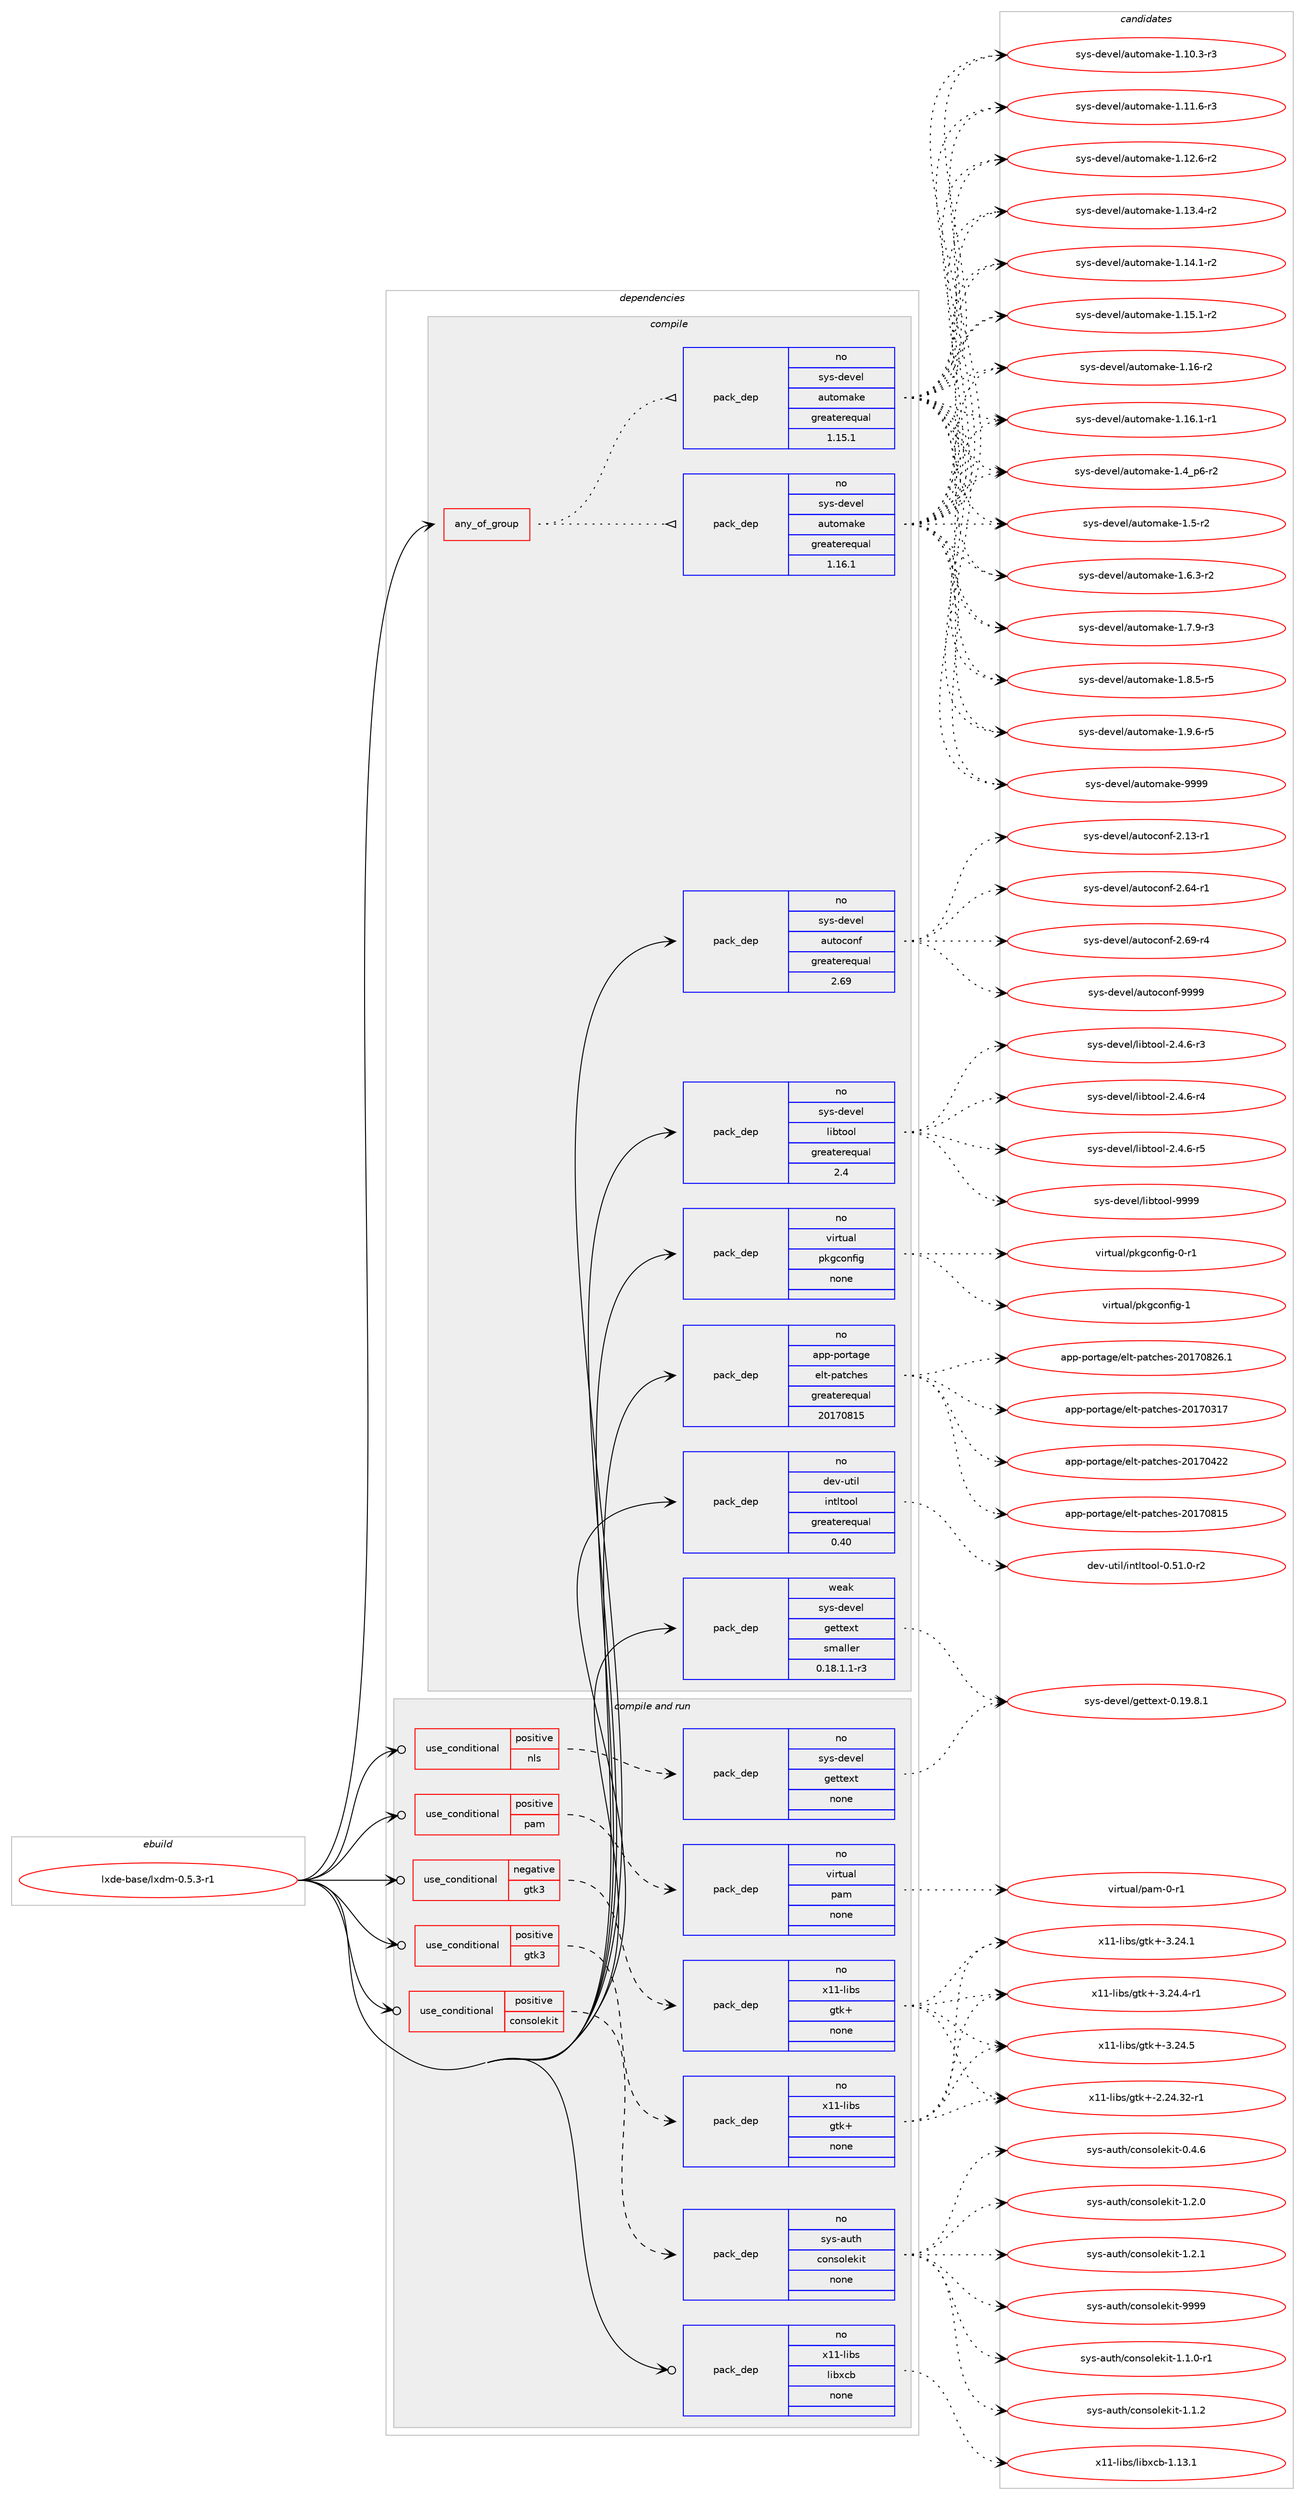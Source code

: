 digraph prolog {

# *************
# Graph options
# *************

newrank=true;
concentrate=true;
compound=true;
graph [rankdir=LR,fontname=Helvetica,fontsize=10,ranksep=1.5];#, ranksep=2.5, nodesep=0.2];
edge  [arrowhead=vee];
node  [fontname=Helvetica,fontsize=10];

# **********
# The ebuild
# **********

subgraph cluster_leftcol {
color=gray;
rank=same;
label=<<i>ebuild</i>>;
id [label="lxde-base/lxdm-0.5.3-r1", color=red, width=4, href="../lxde-base/lxdm-0.5.3-r1.svg"];
}

# ****************
# The dependencies
# ****************

subgraph cluster_midcol {
color=gray;
label=<<i>dependencies</i>>;
subgraph cluster_compile {
fillcolor="#eeeeee";
style=filled;
label=<<i>compile</i>>;
subgraph any24380 {
dependency1592576 [label=<<TABLE BORDER="0" CELLBORDER="1" CELLSPACING="0" CELLPADDING="4"><TR><TD CELLPADDING="10">any_of_group</TD></TR></TABLE>>, shape=none, color=red];subgraph pack1137357 {
dependency1592577 [label=<<TABLE BORDER="0" CELLBORDER="1" CELLSPACING="0" CELLPADDING="4" WIDTH="220"><TR><TD ROWSPAN="6" CELLPADDING="30">pack_dep</TD></TR><TR><TD WIDTH="110">no</TD></TR><TR><TD>sys-devel</TD></TR><TR><TD>automake</TD></TR><TR><TD>greaterequal</TD></TR><TR><TD>1.16.1</TD></TR></TABLE>>, shape=none, color=blue];
}
dependency1592576:e -> dependency1592577:w [weight=20,style="dotted",arrowhead="oinv"];
subgraph pack1137358 {
dependency1592578 [label=<<TABLE BORDER="0" CELLBORDER="1" CELLSPACING="0" CELLPADDING="4" WIDTH="220"><TR><TD ROWSPAN="6" CELLPADDING="30">pack_dep</TD></TR><TR><TD WIDTH="110">no</TD></TR><TR><TD>sys-devel</TD></TR><TR><TD>automake</TD></TR><TR><TD>greaterequal</TD></TR><TR><TD>1.15.1</TD></TR></TABLE>>, shape=none, color=blue];
}
dependency1592576:e -> dependency1592578:w [weight=20,style="dotted",arrowhead="oinv"];
}
id:e -> dependency1592576:w [weight=20,style="solid",arrowhead="vee"];
subgraph pack1137359 {
dependency1592579 [label=<<TABLE BORDER="0" CELLBORDER="1" CELLSPACING="0" CELLPADDING="4" WIDTH="220"><TR><TD ROWSPAN="6" CELLPADDING="30">pack_dep</TD></TR><TR><TD WIDTH="110">no</TD></TR><TR><TD>app-portage</TD></TR><TR><TD>elt-patches</TD></TR><TR><TD>greaterequal</TD></TR><TR><TD>20170815</TD></TR></TABLE>>, shape=none, color=blue];
}
id:e -> dependency1592579:w [weight=20,style="solid",arrowhead="vee"];
subgraph pack1137360 {
dependency1592580 [label=<<TABLE BORDER="0" CELLBORDER="1" CELLSPACING="0" CELLPADDING="4" WIDTH="220"><TR><TD ROWSPAN="6" CELLPADDING="30">pack_dep</TD></TR><TR><TD WIDTH="110">no</TD></TR><TR><TD>dev-util</TD></TR><TR><TD>intltool</TD></TR><TR><TD>greaterequal</TD></TR><TR><TD>0.40</TD></TR></TABLE>>, shape=none, color=blue];
}
id:e -> dependency1592580:w [weight=20,style="solid",arrowhead="vee"];
subgraph pack1137361 {
dependency1592581 [label=<<TABLE BORDER="0" CELLBORDER="1" CELLSPACING="0" CELLPADDING="4" WIDTH="220"><TR><TD ROWSPAN="6" CELLPADDING="30">pack_dep</TD></TR><TR><TD WIDTH="110">no</TD></TR><TR><TD>sys-devel</TD></TR><TR><TD>autoconf</TD></TR><TR><TD>greaterequal</TD></TR><TR><TD>2.69</TD></TR></TABLE>>, shape=none, color=blue];
}
id:e -> dependency1592581:w [weight=20,style="solid",arrowhead="vee"];
subgraph pack1137362 {
dependency1592582 [label=<<TABLE BORDER="0" CELLBORDER="1" CELLSPACING="0" CELLPADDING="4" WIDTH="220"><TR><TD ROWSPAN="6" CELLPADDING="30">pack_dep</TD></TR><TR><TD WIDTH="110">no</TD></TR><TR><TD>sys-devel</TD></TR><TR><TD>libtool</TD></TR><TR><TD>greaterequal</TD></TR><TR><TD>2.4</TD></TR></TABLE>>, shape=none, color=blue];
}
id:e -> dependency1592582:w [weight=20,style="solid",arrowhead="vee"];
subgraph pack1137363 {
dependency1592583 [label=<<TABLE BORDER="0" CELLBORDER="1" CELLSPACING="0" CELLPADDING="4" WIDTH="220"><TR><TD ROWSPAN="6" CELLPADDING="30">pack_dep</TD></TR><TR><TD WIDTH="110">no</TD></TR><TR><TD>virtual</TD></TR><TR><TD>pkgconfig</TD></TR><TR><TD>none</TD></TR><TR><TD></TD></TR></TABLE>>, shape=none, color=blue];
}
id:e -> dependency1592583:w [weight=20,style="solid",arrowhead="vee"];
subgraph pack1137364 {
dependency1592584 [label=<<TABLE BORDER="0" CELLBORDER="1" CELLSPACING="0" CELLPADDING="4" WIDTH="220"><TR><TD ROWSPAN="6" CELLPADDING="30">pack_dep</TD></TR><TR><TD WIDTH="110">weak</TD></TR><TR><TD>sys-devel</TD></TR><TR><TD>gettext</TD></TR><TR><TD>smaller</TD></TR><TR><TD>0.18.1.1-r3</TD></TR></TABLE>>, shape=none, color=blue];
}
id:e -> dependency1592584:w [weight=20,style="solid",arrowhead="vee"];
}
subgraph cluster_compileandrun {
fillcolor="#eeeeee";
style=filled;
label=<<i>compile and run</i>>;
subgraph cond430195 {
dependency1592585 [label=<<TABLE BORDER="0" CELLBORDER="1" CELLSPACING="0" CELLPADDING="4"><TR><TD ROWSPAN="3" CELLPADDING="10">use_conditional</TD></TR><TR><TD>negative</TD></TR><TR><TD>gtk3</TD></TR></TABLE>>, shape=none, color=red];
subgraph pack1137365 {
dependency1592586 [label=<<TABLE BORDER="0" CELLBORDER="1" CELLSPACING="0" CELLPADDING="4" WIDTH="220"><TR><TD ROWSPAN="6" CELLPADDING="30">pack_dep</TD></TR><TR><TD WIDTH="110">no</TD></TR><TR><TD>x11-libs</TD></TR><TR><TD>gtk+</TD></TR><TR><TD>none</TD></TR><TR><TD></TD></TR></TABLE>>, shape=none, color=blue];
}
dependency1592585:e -> dependency1592586:w [weight=20,style="dashed",arrowhead="vee"];
}
id:e -> dependency1592585:w [weight=20,style="solid",arrowhead="odotvee"];
subgraph cond430196 {
dependency1592587 [label=<<TABLE BORDER="0" CELLBORDER="1" CELLSPACING="0" CELLPADDING="4"><TR><TD ROWSPAN="3" CELLPADDING="10">use_conditional</TD></TR><TR><TD>positive</TD></TR><TR><TD>consolekit</TD></TR></TABLE>>, shape=none, color=red];
subgraph pack1137366 {
dependency1592588 [label=<<TABLE BORDER="0" CELLBORDER="1" CELLSPACING="0" CELLPADDING="4" WIDTH="220"><TR><TD ROWSPAN="6" CELLPADDING="30">pack_dep</TD></TR><TR><TD WIDTH="110">no</TD></TR><TR><TD>sys-auth</TD></TR><TR><TD>consolekit</TD></TR><TR><TD>none</TD></TR><TR><TD></TD></TR></TABLE>>, shape=none, color=blue];
}
dependency1592587:e -> dependency1592588:w [weight=20,style="dashed",arrowhead="vee"];
}
id:e -> dependency1592587:w [weight=20,style="solid",arrowhead="odotvee"];
subgraph cond430197 {
dependency1592589 [label=<<TABLE BORDER="0" CELLBORDER="1" CELLSPACING="0" CELLPADDING="4"><TR><TD ROWSPAN="3" CELLPADDING="10">use_conditional</TD></TR><TR><TD>positive</TD></TR><TR><TD>gtk3</TD></TR></TABLE>>, shape=none, color=red];
subgraph pack1137367 {
dependency1592590 [label=<<TABLE BORDER="0" CELLBORDER="1" CELLSPACING="0" CELLPADDING="4" WIDTH="220"><TR><TD ROWSPAN="6" CELLPADDING="30">pack_dep</TD></TR><TR><TD WIDTH="110">no</TD></TR><TR><TD>x11-libs</TD></TR><TR><TD>gtk+</TD></TR><TR><TD>none</TD></TR><TR><TD></TD></TR></TABLE>>, shape=none, color=blue];
}
dependency1592589:e -> dependency1592590:w [weight=20,style="dashed",arrowhead="vee"];
}
id:e -> dependency1592589:w [weight=20,style="solid",arrowhead="odotvee"];
subgraph cond430198 {
dependency1592591 [label=<<TABLE BORDER="0" CELLBORDER="1" CELLSPACING="0" CELLPADDING="4"><TR><TD ROWSPAN="3" CELLPADDING="10">use_conditional</TD></TR><TR><TD>positive</TD></TR><TR><TD>nls</TD></TR></TABLE>>, shape=none, color=red];
subgraph pack1137368 {
dependency1592592 [label=<<TABLE BORDER="0" CELLBORDER="1" CELLSPACING="0" CELLPADDING="4" WIDTH="220"><TR><TD ROWSPAN="6" CELLPADDING="30">pack_dep</TD></TR><TR><TD WIDTH="110">no</TD></TR><TR><TD>sys-devel</TD></TR><TR><TD>gettext</TD></TR><TR><TD>none</TD></TR><TR><TD></TD></TR></TABLE>>, shape=none, color=blue];
}
dependency1592591:e -> dependency1592592:w [weight=20,style="dashed",arrowhead="vee"];
}
id:e -> dependency1592591:w [weight=20,style="solid",arrowhead="odotvee"];
subgraph cond430199 {
dependency1592593 [label=<<TABLE BORDER="0" CELLBORDER="1" CELLSPACING="0" CELLPADDING="4"><TR><TD ROWSPAN="3" CELLPADDING="10">use_conditional</TD></TR><TR><TD>positive</TD></TR><TR><TD>pam</TD></TR></TABLE>>, shape=none, color=red];
subgraph pack1137369 {
dependency1592594 [label=<<TABLE BORDER="0" CELLBORDER="1" CELLSPACING="0" CELLPADDING="4" WIDTH="220"><TR><TD ROWSPAN="6" CELLPADDING="30">pack_dep</TD></TR><TR><TD WIDTH="110">no</TD></TR><TR><TD>virtual</TD></TR><TR><TD>pam</TD></TR><TR><TD>none</TD></TR><TR><TD></TD></TR></TABLE>>, shape=none, color=blue];
}
dependency1592593:e -> dependency1592594:w [weight=20,style="dashed",arrowhead="vee"];
}
id:e -> dependency1592593:w [weight=20,style="solid",arrowhead="odotvee"];
subgraph pack1137370 {
dependency1592595 [label=<<TABLE BORDER="0" CELLBORDER="1" CELLSPACING="0" CELLPADDING="4" WIDTH="220"><TR><TD ROWSPAN="6" CELLPADDING="30">pack_dep</TD></TR><TR><TD WIDTH="110">no</TD></TR><TR><TD>x11-libs</TD></TR><TR><TD>libxcb</TD></TR><TR><TD>none</TD></TR><TR><TD></TD></TR></TABLE>>, shape=none, color=blue];
}
id:e -> dependency1592595:w [weight=20,style="solid",arrowhead="odotvee"];
}
subgraph cluster_run {
fillcolor="#eeeeee";
style=filled;
label=<<i>run</i>>;
}
}

# **************
# The candidates
# **************

subgraph cluster_choices {
rank=same;
color=gray;
label=<<i>candidates</i>>;

subgraph choice1137357 {
color=black;
nodesep=1;
choice11512111545100101118101108479711711611110997107101454946494846514511451 [label="sys-devel/automake-1.10.3-r3", color=red, width=4,href="../sys-devel/automake-1.10.3-r3.svg"];
choice11512111545100101118101108479711711611110997107101454946494946544511451 [label="sys-devel/automake-1.11.6-r3", color=red, width=4,href="../sys-devel/automake-1.11.6-r3.svg"];
choice11512111545100101118101108479711711611110997107101454946495046544511450 [label="sys-devel/automake-1.12.6-r2", color=red, width=4,href="../sys-devel/automake-1.12.6-r2.svg"];
choice11512111545100101118101108479711711611110997107101454946495146524511450 [label="sys-devel/automake-1.13.4-r2", color=red, width=4,href="../sys-devel/automake-1.13.4-r2.svg"];
choice11512111545100101118101108479711711611110997107101454946495246494511450 [label="sys-devel/automake-1.14.1-r2", color=red, width=4,href="../sys-devel/automake-1.14.1-r2.svg"];
choice11512111545100101118101108479711711611110997107101454946495346494511450 [label="sys-devel/automake-1.15.1-r2", color=red, width=4,href="../sys-devel/automake-1.15.1-r2.svg"];
choice1151211154510010111810110847971171161111099710710145494649544511450 [label="sys-devel/automake-1.16-r2", color=red, width=4,href="../sys-devel/automake-1.16-r2.svg"];
choice11512111545100101118101108479711711611110997107101454946495446494511449 [label="sys-devel/automake-1.16.1-r1", color=red, width=4,href="../sys-devel/automake-1.16.1-r1.svg"];
choice115121115451001011181011084797117116111109971071014549465295112544511450 [label="sys-devel/automake-1.4_p6-r2", color=red, width=4,href="../sys-devel/automake-1.4_p6-r2.svg"];
choice11512111545100101118101108479711711611110997107101454946534511450 [label="sys-devel/automake-1.5-r2", color=red, width=4,href="../sys-devel/automake-1.5-r2.svg"];
choice115121115451001011181011084797117116111109971071014549465446514511450 [label="sys-devel/automake-1.6.3-r2", color=red, width=4,href="../sys-devel/automake-1.6.3-r2.svg"];
choice115121115451001011181011084797117116111109971071014549465546574511451 [label="sys-devel/automake-1.7.9-r3", color=red, width=4,href="../sys-devel/automake-1.7.9-r3.svg"];
choice115121115451001011181011084797117116111109971071014549465646534511453 [label="sys-devel/automake-1.8.5-r5", color=red, width=4,href="../sys-devel/automake-1.8.5-r5.svg"];
choice115121115451001011181011084797117116111109971071014549465746544511453 [label="sys-devel/automake-1.9.6-r5", color=red, width=4,href="../sys-devel/automake-1.9.6-r5.svg"];
choice115121115451001011181011084797117116111109971071014557575757 [label="sys-devel/automake-9999", color=red, width=4,href="../sys-devel/automake-9999.svg"];
dependency1592577:e -> choice11512111545100101118101108479711711611110997107101454946494846514511451:w [style=dotted,weight="100"];
dependency1592577:e -> choice11512111545100101118101108479711711611110997107101454946494946544511451:w [style=dotted,weight="100"];
dependency1592577:e -> choice11512111545100101118101108479711711611110997107101454946495046544511450:w [style=dotted,weight="100"];
dependency1592577:e -> choice11512111545100101118101108479711711611110997107101454946495146524511450:w [style=dotted,weight="100"];
dependency1592577:e -> choice11512111545100101118101108479711711611110997107101454946495246494511450:w [style=dotted,weight="100"];
dependency1592577:e -> choice11512111545100101118101108479711711611110997107101454946495346494511450:w [style=dotted,weight="100"];
dependency1592577:e -> choice1151211154510010111810110847971171161111099710710145494649544511450:w [style=dotted,weight="100"];
dependency1592577:e -> choice11512111545100101118101108479711711611110997107101454946495446494511449:w [style=dotted,weight="100"];
dependency1592577:e -> choice115121115451001011181011084797117116111109971071014549465295112544511450:w [style=dotted,weight="100"];
dependency1592577:e -> choice11512111545100101118101108479711711611110997107101454946534511450:w [style=dotted,weight="100"];
dependency1592577:e -> choice115121115451001011181011084797117116111109971071014549465446514511450:w [style=dotted,weight="100"];
dependency1592577:e -> choice115121115451001011181011084797117116111109971071014549465546574511451:w [style=dotted,weight="100"];
dependency1592577:e -> choice115121115451001011181011084797117116111109971071014549465646534511453:w [style=dotted,weight="100"];
dependency1592577:e -> choice115121115451001011181011084797117116111109971071014549465746544511453:w [style=dotted,weight="100"];
dependency1592577:e -> choice115121115451001011181011084797117116111109971071014557575757:w [style=dotted,weight="100"];
}
subgraph choice1137358 {
color=black;
nodesep=1;
choice11512111545100101118101108479711711611110997107101454946494846514511451 [label="sys-devel/automake-1.10.3-r3", color=red, width=4,href="../sys-devel/automake-1.10.3-r3.svg"];
choice11512111545100101118101108479711711611110997107101454946494946544511451 [label="sys-devel/automake-1.11.6-r3", color=red, width=4,href="../sys-devel/automake-1.11.6-r3.svg"];
choice11512111545100101118101108479711711611110997107101454946495046544511450 [label="sys-devel/automake-1.12.6-r2", color=red, width=4,href="../sys-devel/automake-1.12.6-r2.svg"];
choice11512111545100101118101108479711711611110997107101454946495146524511450 [label="sys-devel/automake-1.13.4-r2", color=red, width=4,href="../sys-devel/automake-1.13.4-r2.svg"];
choice11512111545100101118101108479711711611110997107101454946495246494511450 [label="sys-devel/automake-1.14.1-r2", color=red, width=4,href="../sys-devel/automake-1.14.1-r2.svg"];
choice11512111545100101118101108479711711611110997107101454946495346494511450 [label="sys-devel/automake-1.15.1-r2", color=red, width=4,href="../sys-devel/automake-1.15.1-r2.svg"];
choice1151211154510010111810110847971171161111099710710145494649544511450 [label="sys-devel/automake-1.16-r2", color=red, width=4,href="../sys-devel/automake-1.16-r2.svg"];
choice11512111545100101118101108479711711611110997107101454946495446494511449 [label="sys-devel/automake-1.16.1-r1", color=red, width=4,href="../sys-devel/automake-1.16.1-r1.svg"];
choice115121115451001011181011084797117116111109971071014549465295112544511450 [label="sys-devel/automake-1.4_p6-r2", color=red, width=4,href="../sys-devel/automake-1.4_p6-r2.svg"];
choice11512111545100101118101108479711711611110997107101454946534511450 [label="sys-devel/automake-1.5-r2", color=red, width=4,href="../sys-devel/automake-1.5-r2.svg"];
choice115121115451001011181011084797117116111109971071014549465446514511450 [label="sys-devel/automake-1.6.3-r2", color=red, width=4,href="../sys-devel/automake-1.6.3-r2.svg"];
choice115121115451001011181011084797117116111109971071014549465546574511451 [label="sys-devel/automake-1.7.9-r3", color=red, width=4,href="../sys-devel/automake-1.7.9-r3.svg"];
choice115121115451001011181011084797117116111109971071014549465646534511453 [label="sys-devel/automake-1.8.5-r5", color=red, width=4,href="../sys-devel/automake-1.8.5-r5.svg"];
choice115121115451001011181011084797117116111109971071014549465746544511453 [label="sys-devel/automake-1.9.6-r5", color=red, width=4,href="../sys-devel/automake-1.9.6-r5.svg"];
choice115121115451001011181011084797117116111109971071014557575757 [label="sys-devel/automake-9999", color=red, width=4,href="../sys-devel/automake-9999.svg"];
dependency1592578:e -> choice11512111545100101118101108479711711611110997107101454946494846514511451:w [style=dotted,weight="100"];
dependency1592578:e -> choice11512111545100101118101108479711711611110997107101454946494946544511451:w [style=dotted,weight="100"];
dependency1592578:e -> choice11512111545100101118101108479711711611110997107101454946495046544511450:w [style=dotted,weight="100"];
dependency1592578:e -> choice11512111545100101118101108479711711611110997107101454946495146524511450:w [style=dotted,weight="100"];
dependency1592578:e -> choice11512111545100101118101108479711711611110997107101454946495246494511450:w [style=dotted,weight="100"];
dependency1592578:e -> choice11512111545100101118101108479711711611110997107101454946495346494511450:w [style=dotted,weight="100"];
dependency1592578:e -> choice1151211154510010111810110847971171161111099710710145494649544511450:w [style=dotted,weight="100"];
dependency1592578:e -> choice11512111545100101118101108479711711611110997107101454946495446494511449:w [style=dotted,weight="100"];
dependency1592578:e -> choice115121115451001011181011084797117116111109971071014549465295112544511450:w [style=dotted,weight="100"];
dependency1592578:e -> choice11512111545100101118101108479711711611110997107101454946534511450:w [style=dotted,weight="100"];
dependency1592578:e -> choice115121115451001011181011084797117116111109971071014549465446514511450:w [style=dotted,weight="100"];
dependency1592578:e -> choice115121115451001011181011084797117116111109971071014549465546574511451:w [style=dotted,weight="100"];
dependency1592578:e -> choice115121115451001011181011084797117116111109971071014549465646534511453:w [style=dotted,weight="100"];
dependency1592578:e -> choice115121115451001011181011084797117116111109971071014549465746544511453:w [style=dotted,weight="100"];
dependency1592578:e -> choice115121115451001011181011084797117116111109971071014557575757:w [style=dotted,weight="100"];
}
subgraph choice1137359 {
color=black;
nodesep=1;
choice97112112451121111141169710310147101108116451129711699104101115455048495548514955 [label="app-portage/elt-patches-20170317", color=red, width=4,href="../app-portage/elt-patches-20170317.svg"];
choice97112112451121111141169710310147101108116451129711699104101115455048495548525050 [label="app-portage/elt-patches-20170422", color=red, width=4,href="../app-portage/elt-patches-20170422.svg"];
choice97112112451121111141169710310147101108116451129711699104101115455048495548564953 [label="app-portage/elt-patches-20170815", color=red, width=4,href="../app-portage/elt-patches-20170815.svg"];
choice971121124511211111411697103101471011081164511297116991041011154550484955485650544649 [label="app-portage/elt-patches-20170826.1", color=red, width=4,href="../app-portage/elt-patches-20170826.1.svg"];
dependency1592579:e -> choice97112112451121111141169710310147101108116451129711699104101115455048495548514955:w [style=dotted,weight="100"];
dependency1592579:e -> choice97112112451121111141169710310147101108116451129711699104101115455048495548525050:w [style=dotted,weight="100"];
dependency1592579:e -> choice97112112451121111141169710310147101108116451129711699104101115455048495548564953:w [style=dotted,weight="100"];
dependency1592579:e -> choice971121124511211111411697103101471011081164511297116991041011154550484955485650544649:w [style=dotted,weight="100"];
}
subgraph choice1137360 {
color=black;
nodesep=1;
choice1001011184511711610510847105110116108116111111108454846534946484511450 [label="dev-util/intltool-0.51.0-r2", color=red, width=4,href="../dev-util/intltool-0.51.0-r2.svg"];
dependency1592580:e -> choice1001011184511711610510847105110116108116111111108454846534946484511450:w [style=dotted,weight="100"];
}
subgraph choice1137361 {
color=black;
nodesep=1;
choice1151211154510010111810110847971171161119911111010245504649514511449 [label="sys-devel/autoconf-2.13-r1", color=red, width=4,href="../sys-devel/autoconf-2.13-r1.svg"];
choice1151211154510010111810110847971171161119911111010245504654524511449 [label="sys-devel/autoconf-2.64-r1", color=red, width=4,href="../sys-devel/autoconf-2.64-r1.svg"];
choice1151211154510010111810110847971171161119911111010245504654574511452 [label="sys-devel/autoconf-2.69-r4", color=red, width=4,href="../sys-devel/autoconf-2.69-r4.svg"];
choice115121115451001011181011084797117116111991111101024557575757 [label="sys-devel/autoconf-9999", color=red, width=4,href="../sys-devel/autoconf-9999.svg"];
dependency1592581:e -> choice1151211154510010111810110847971171161119911111010245504649514511449:w [style=dotted,weight="100"];
dependency1592581:e -> choice1151211154510010111810110847971171161119911111010245504654524511449:w [style=dotted,weight="100"];
dependency1592581:e -> choice1151211154510010111810110847971171161119911111010245504654574511452:w [style=dotted,weight="100"];
dependency1592581:e -> choice115121115451001011181011084797117116111991111101024557575757:w [style=dotted,weight="100"];
}
subgraph choice1137362 {
color=black;
nodesep=1;
choice1151211154510010111810110847108105981161111111084550465246544511451 [label="sys-devel/libtool-2.4.6-r3", color=red, width=4,href="../sys-devel/libtool-2.4.6-r3.svg"];
choice1151211154510010111810110847108105981161111111084550465246544511452 [label="sys-devel/libtool-2.4.6-r4", color=red, width=4,href="../sys-devel/libtool-2.4.6-r4.svg"];
choice1151211154510010111810110847108105981161111111084550465246544511453 [label="sys-devel/libtool-2.4.6-r5", color=red, width=4,href="../sys-devel/libtool-2.4.6-r5.svg"];
choice1151211154510010111810110847108105981161111111084557575757 [label="sys-devel/libtool-9999", color=red, width=4,href="../sys-devel/libtool-9999.svg"];
dependency1592582:e -> choice1151211154510010111810110847108105981161111111084550465246544511451:w [style=dotted,weight="100"];
dependency1592582:e -> choice1151211154510010111810110847108105981161111111084550465246544511452:w [style=dotted,weight="100"];
dependency1592582:e -> choice1151211154510010111810110847108105981161111111084550465246544511453:w [style=dotted,weight="100"];
dependency1592582:e -> choice1151211154510010111810110847108105981161111111084557575757:w [style=dotted,weight="100"];
}
subgraph choice1137363 {
color=black;
nodesep=1;
choice11810511411611797108471121071039911111010210510345484511449 [label="virtual/pkgconfig-0-r1", color=red, width=4,href="../virtual/pkgconfig-0-r1.svg"];
choice1181051141161179710847112107103991111101021051034549 [label="virtual/pkgconfig-1", color=red, width=4,href="../virtual/pkgconfig-1.svg"];
dependency1592583:e -> choice11810511411611797108471121071039911111010210510345484511449:w [style=dotted,weight="100"];
dependency1592583:e -> choice1181051141161179710847112107103991111101021051034549:w [style=dotted,weight="100"];
}
subgraph choice1137364 {
color=black;
nodesep=1;
choice1151211154510010111810110847103101116116101120116454846495746564649 [label="sys-devel/gettext-0.19.8.1", color=red, width=4,href="../sys-devel/gettext-0.19.8.1.svg"];
dependency1592584:e -> choice1151211154510010111810110847103101116116101120116454846495746564649:w [style=dotted,weight="100"];
}
subgraph choice1137365 {
color=black;
nodesep=1;
choice12049494510810598115471031161074345504650524651504511449 [label="x11-libs/gtk+-2.24.32-r1", color=red, width=4,href="../x11-libs/gtk+-2.24.32-r1.svg"];
choice12049494510810598115471031161074345514650524649 [label="x11-libs/gtk+-3.24.1", color=red, width=4,href="../x11-libs/gtk+-3.24.1.svg"];
choice120494945108105981154710311610743455146505246524511449 [label="x11-libs/gtk+-3.24.4-r1", color=red, width=4,href="../x11-libs/gtk+-3.24.4-r1.svg"];
choice12049494510810598115471031161074345514650524653 [label="x11-libs/gtk+-3.24.5", color=red, width=4,href="../x11-libs/gtk+-3.24.5.svg"];
dependency1592586:e -> choice12049494510810598115471031161074345504650524651504511449:w [style=dotted,weight="100"];
dependency1592586:e -> choice12049494510810598115471031161074345514650524649:w [style=dotted,weight="100"];
dependency1592586:e -> choice120494945108105981154710311610743455146505246524511449:w [style=dotted,weight="100"];
dependency1592586:e -> choice12049494510810598115471031161074345514650524653:w [style=dotted,weight="100"];
}
subgraph choice1137366 {
color=black;
nodesep=1;
choice11512111545971171161044799111110115111108101107105116454846524654 [label="sys-auth/consolekit-0.4.6", color=red, width=4,href="../sys-auth/consolekit-0.4.6.svg"];
choice115121115459711711610447991111101151111081011071051164549464946484511449 [label="sys-auth/consolekit-1.1.0-r1", color=red, width=4,href="../sys-auth/consolekit-1.1.0-r1.svg"];
choice11512111545971171161044799111110115111108101107105116454946494650 [label="sys-auth/consolekit-1.1.2", color=red, width=4,href="../sys-auth/consolekit-1.1.2.svg"];
choice11512111545971171161044799111110115111108101107105116454946504648 [label="sys-auth/consolekit-1.2.0", color=red, width=4,href="../sys-auth/consolekit-1.2.0.svg"];
choice11512111545971171161044799111110115111108101107105116454946504649 [label="sys-auth/consolekit-1.2.1", color=red, width=4,href="../sys-auth/consolekit-1.2.1.svg"];
choice115121115459711711610447991111101151111081011071051164557575757 [label="sys-auth/consolekit-9999", color=red, width=4,href="../sys-auth/consolekit-9999.svg"];
dependency1592588:e -> choice11512111545971171161044799111110115111108101107105116454846524654:w [style=dotted,weight="100"];
dependency1592588:e -> choice115121115459711711610447991111101151111081011071051164549464946484511449:w [style=dotted,weight="100"];
dependency1592588:e -> choice11512111545971171161044799111110115111108101107105116454946494650:w [style=dotted,weight="100"];
dependency1592588:e -> choice11512111545971171161044799111110115111108101107105116454946504648:w [style=dotted,weight="100"];
dependency1592588:e -> choice11512111545971171161044799111110115111108101107105116454946504649:w [style=dotted,weight="100"];
dependency1592588:e -> choice115121115459711711610447991111101151111081011071051164557575757:w [style=dotted,weight="100"];
}
subgraph choice1137367 {
color=black;
nodesep=1;
choice12049494510810598115471031161074345504650524651504511449 [label="x11-libs/gtk+-2.24.32-r1", color=red, width=4,href="../x11-libs/gtk+-2.24.32-r1.svg"];
choice12049494510810598115471031161074345514650524649 [label="x11-libs/gtk+-3.24.1", color=red, width=4,href="../x11-libs/gtk+-3.24.1.svg"];
choice120494945108105981154710311610743455146505246524511449 [label="x11-libs/gtk+-3.24.4-r1", color=red, width=4,href="../x11-libs/gtk+-3.24.4-r1.svg"];
choice12049494510810598115471031161074345514650524653 [label="x11-libs/gtk+-3.24.5", color=red, width=4,href="../x11-libs/gtk+-3.24.5.svg"];
dependency1592590:e -> choice12049494510810598115471031161074345504650524651504511449:w [style=dotted,weight="100"];
dependency1592590:e -> choice12049494510810598115471031161074345514650524649:w [style=dotted,weight="100"];
dependency1592590:e -> choice120494945108105981154710311610743455146505246524511449:w [style=dotted,weight="100"];
dependency1592590:e -> choice12049494510810598115471031161074345514650524653:w [style=dotted,weight="100"];
}
subgraph choice1137368 {
color=black;
nodesep=1;
choice1151211154510010111810110847103101116116101120116454846495746564649 [label="sys-devel/gettext-0.19.8.1", color=red, width=4,href="../sys-devel/gettext-0.19.8.1.svg"];
dependency1592592:e -> choice1151211154510010111810110847103101116116101120116454846495746564649:w [style=dotted,weight="100"];
}
subgraph choice1137369 {
color=black;
nodesep=1;
choice11810511411611797108471129710945484511449 [label="virtual/pam-0-r1", color=red, width=4,href="../virtual/pam-0-r1.svg"];
dependency1592594:e -> choice11810511411611797108471129710945484511449:w [style=dotted,weight="100"];
}
subgraph choice1137370 {
color=black;
nodesep=1;
choice120494945108105981154710810598120999845494649514649 [label="x11-libs/libxcb-1.13.1", color=red, width=4,href="../x11-libs/libxcb-1.13.1.svg"];
dependency1592595:e -> choice120494945108105981154710810598120999845494649514649:w [style=dotted,weight="100"];
}
}

}
